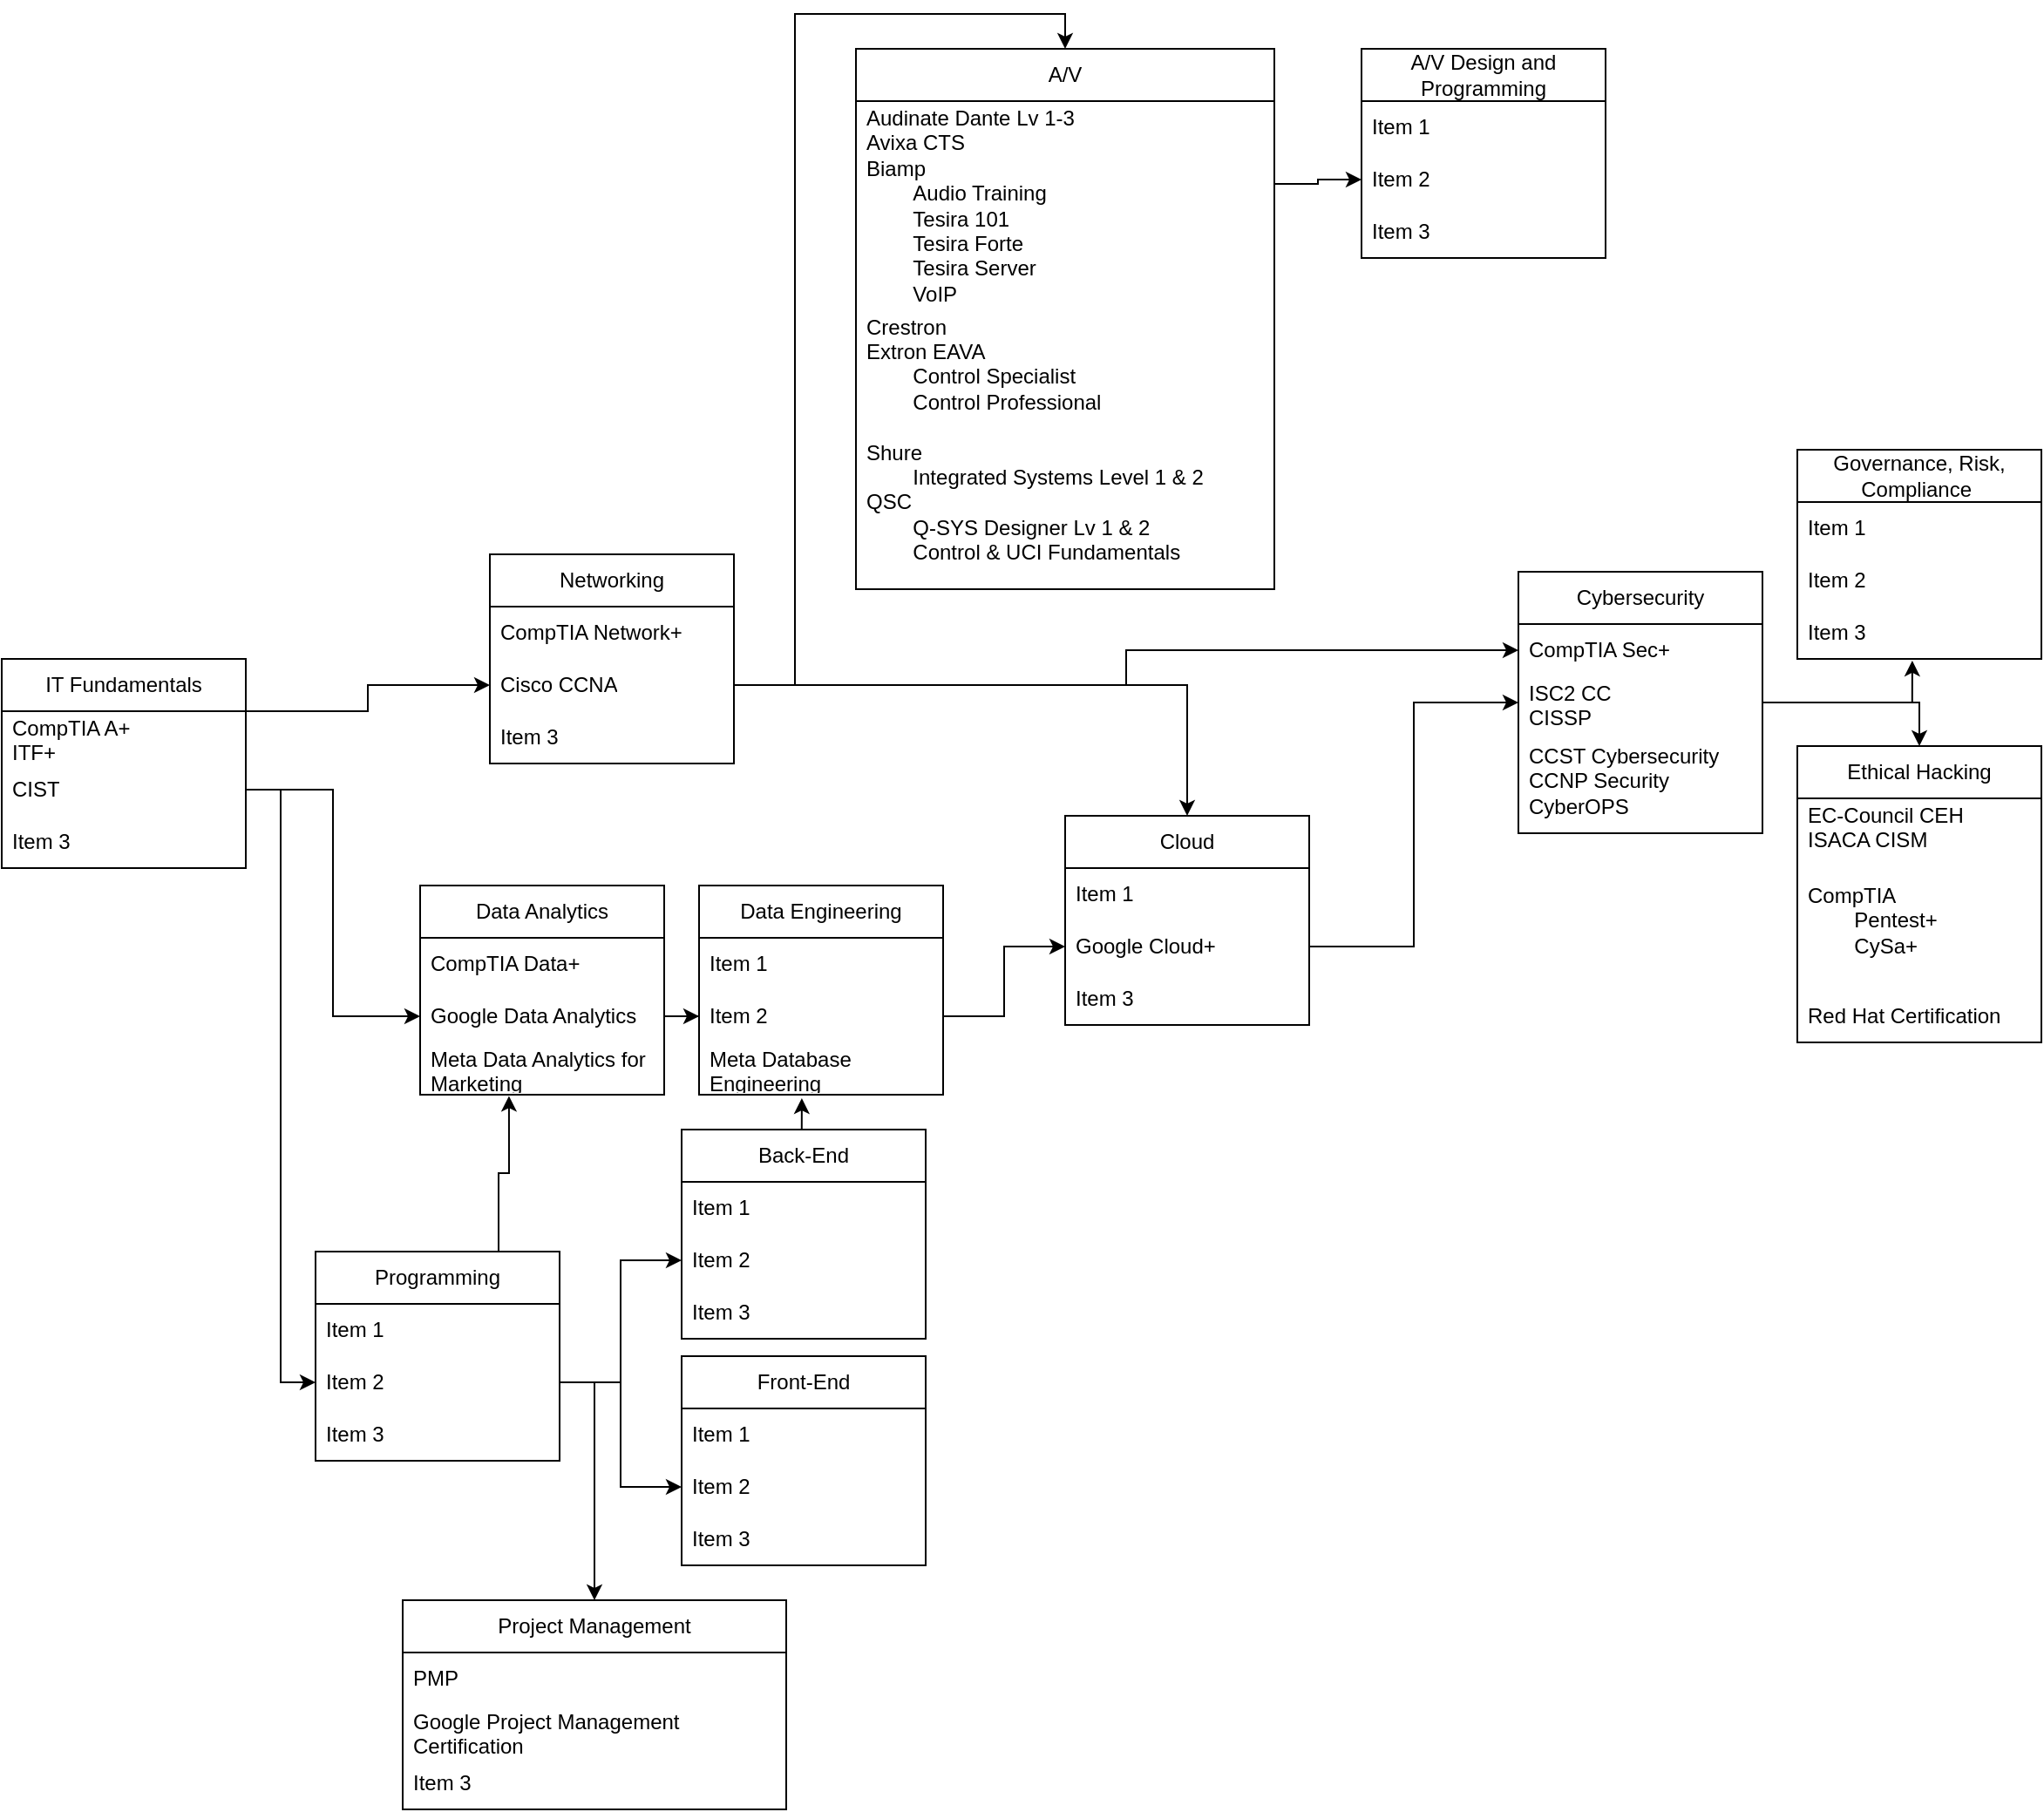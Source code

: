<mxfile version="22.1.18" type="github">
  <diagram name="Page-1" id="GIW788SQWkKkHtVMfm3c">
    <mxGraphModel dx="1414" dy="1641" grid="1" gridSize="10" guides="1" tooltips="1" connect="1" arrows="1" fold="1" page="1" pageScale="1" pageWidth="1600" pageHeight="900" math="0" shadow="0">
      <root>
        <mxCell id="0" />
        <mxCell id="1" parent="0" />
        <mxCell id="YjDq3IRZXlOiFe2AsfqP-10" style="edgeStyle=orthogonalEdgeStyle;rounded=0;orthogonalLoop=1;jettySize=auto;html=1;exitX=1;exitY=0.25;exitDx=0;exitDy=0;entryX=0;entryY=0.5;entryDx=0;entryDy=0;" parent="1" source="U64rbMpxMWpAdyeDeKGP-7" target="U64rbMpxMWpAdyeDeKGP-13" edge="1">
          <mxGeometry relative="1" as="geometry" />
        </mxCell>
        <mxCell id="U64rbMpxMWpAdyeDeKGP-7" value="IT Fundamentals" style="swimlane;fontStyle=0;childLayout=stackLayout;horizontal=1;startSize=30;horizontalStack=0;resizeParent=1;resizeParentMax=0;resizeLast=0;collapsible=1;marginBottom=0;whiteSpace=wrap;html=1;" parent="1" vertex="1">
          <mxGeometry x="20" y="360" width="140" height="120" as="geometry" />
        </mxCell>
        <mxCell id="U64rbMpxMWpAdyeDeKGP-8" value="CompTIA A+&lt;br&gt;ITF+" style="text;strokeColor=none;fillColor=none;align=left;verticalAlign=middle;spacingLeft=4;spacingRight=4;overflow=hidden;points=[[0,0.5],[1,0.5]];portConstraint=eastwest;rotatable=0;whiteSpace=wrap;html=1;" parent="U64rbMpxMWpAdyeDeKGP-7" vertex="1">
          <mxGeometry y="30" width="140" height="30" as="geometry" />
        </mxCell>
        <mxCell id="U64rbMpxMWpAdyeDeKGP-9" value="CIST" style="text;strokeColor=none;fillColor=none;align=left;verticalAlign=middle;spacingLeft=4;spacingRight=4;overflow=hidden;points=[[0,0.5],[1,0.5]];portConstraint=eastwest;rotatable=0;whiteSpace=wrap;html=1;" parent="U64rbMpxMWpAdyeDeKGP-7" vertex="1">
          <mxGeometry y="60" width="140" height="30" as="geometry" />
        </mxCell>
        <mxCell id="U64rbMpxMWpAdyeDeKGP-10" value="Item 3" style="text;strokeColor=none;fillColor=none;align=left;verticalAlign=middle;spacingLeft=4;spacingRight=4;overflow=hidden;points=[[0,0.5],[1,0.5]];portConstraint=eastwest;rotatable=0;whiteSpace=wrap;html=1;" parent="U64rbMpxMWpAdyeDeKGP-7" vertex="1">
          <mxGeometry y="90" width="140" height="30" as="geometry" />
        </mxCell>
        <mxCell id="U64rbMpxMWpAdyeDeKGP-11" value="Networking" style="swimlane;fontStyle=0;childLayout=stackLayout;horizontal=1;startSize=30;horizontalStack=0;resizeParent=1;resizeParentMax=0;resizeLast=0;collapsible=1;marginBottom=0;whiteSpace=wrap;html=1;" parent="1" vertex="1">
          <mxGeometry x="300" y="300" width="140" height="120" as="geometry" />
        </mxCell>
        <mxCell id="U64rbMpxMWpAdyeDeKGP-12" value="CompTIA Network+" style="text;strokeColor=none;fillColor=none;align=left;verticalAlign=middle;spacingLeft=4;spacingRight=4;overflow=hidden;points=[[0,0.5],[1,0.5]];portConstraint=eastwest;rotatable=0;whiteSpace=wrap;html=1;" parent="U64rbMpxMWpAdyeDeKGP-11" vertex="1">
          <mxGeometry y="30" width="140" height="30" as="geometry" />
        </mxCell>
        <mxCell id="U64rbMpxMWpAdyeDeKGP-13" value="Cisco CCNA" style="text;strokeColor=none;fillColor=none;align=left;verticalAlign=middle;spacingLeft=4;spacingRight=4;overflow=hidden;points=[[0,0.5],[1,0.5]];portConstraint=eastwest;rotatable=0;whiteSpace=wrap;html=1;" parent="U64rbMpxMWpAdyeDeKGP-11" vertex="1">
          <mxGeometry y="60" width="140" height="30" as="geometry" />
        </mxCell>
        <mxCell id="U64rbMpxMWpAdyeDeKGP-14" value="Item 3" style="text;strokeColor=none;fillColor=none;align=left;verticalAlign=middle;spacingLeft=4;spacingRight=4;overflow=hidden;points=[[0,0.5],[1,0.5]];portConstraint=eastwest;rotatable=0;whiteSpace=wrap;html=1;" parent="U64rbMpxMWpAdyeDeKGP-11" vertex="1">
          <mxGeometry y="90" width="140" height="30" as="geometry" />
        </mxCell>
        <mxCell id="U64rbMpxMWpAdyeDeKGP-15" value="Data Analytics" style="swimlane;fontStyle=0;childLayout=stackLayout;horizontal=1;startSize=30;horizontalStack=0;resizeParent=1;resizeParentMax=0;resizeLast=0;collapsible=1;marginBottom=0;whiteSpace=wrap;html=1;" parent="1" vertex="1">
          <mxGeometry x="260" y="490" width="140" height="120" as="geometry" />
        </mxCell>
        <mxCell id="U64rbMpxMWpAdyeDeKGP-16" value="CompTIA Data+" style="text;strokeColor=none;fillColor=none;align=left;verticalAlign=middle;spacingLeft=4;spacingRight=4;overflow=hidden;points=[[0,0.5],[1,0.5]];portConstraint=eastwest;rotatable=0;whiteSpace=wrap;html=1;" parent="U64rbMpxMWpAdyeDeKGP-15" vertex="1">
          <mxGeometry y="30" width="140" height="30" as="geometry" />
        </mxCell>
        <mxCell id="U64rbMpxMWpAdyeDeKGP-17" value="Google Data Analytics" style="text;strokeColor=none;fillColor=none;align=left;verticalAlign=middle;spacingLeft=4;spacingRight=4;overflow=hidden;points=[[0,0.5],[1,0.5]];portConstraint=eastwest;rotatable=0;whiteSpace=wrap;html=1;" parent="U64rbMpxMWpAdyeDeKGP-15" vertex="1">
          <mxGeometry y="60" width="140" height="30" as="geometry" />
        </mxCell>
        <mxCell id="U64rbMpxMWpAdyeDeKGP-18" value="Meta Data Analytics for Marketing" style="text;strokeColor=none;fillColor=none;align=left;verticalAlign=middle;spacingLeft=4;spacingRight=4;overflow=hidden;points=[[0,0.5],[1,0.5]];portConstraint=eastwest;rotatable=0;whiteSpace=wrap;html=1;" parent="U64rbMpxMWpAdyeDeKGP-15" vertex="1">
          <mxGeometry y="90" width="140" height="30" as="geometry" />
        </mxCell>
        <mxCell id="U64rbMpxMWpAdyeDeKGP-19" value="Programming" style="swimlane;fontStyle=0;childLayout=stackLayout;horizontal=1;startSize=30;horizontalStack=0;resizeParent=1;resizeParentMax=0;resizeLast=0;collapsible=1;marginBottom=0;whiteSpace=wrap;html=1;" parent="1" vertex="1">
          <mxGeometry x="200" y="700" width="140" height="120" as="geometry" />
        </mxCell>
        <mxCell id="U64rbMpxMWpAdyeDeKGP-20" value="Item 1" style="text;strokeColor=none;fillColor=none;align=left;verticalAlign=middle;spacingLeft=4;spacingRight=4;overflow=hidden;points=[[0,0.5],[1,0.5]];portConstraint=eastwest;rotatable=0;whiteSpace=wrap;html=1;" parent="U64rbMpxMWpAdyeDeKGP-19" vertex="1">
          <mxGeometry y="30" width="140" height="30" as="geometry" />
        </mxCell>
        <mxCell id="U64rbMpxMWpAdyeDeKGP-21" value="Item 2" style="text;strokeColor=none;fillColor=none;align=left;verticalAlign=middle;spacingLeft=4;spacingRight=4;overflow=hidden;points=[[0,0.5],[1,0.5]];portConstraint=eastwest;rotatable=0;whiteSpace=wrap;html=1;" parent="U64rbMpxMWpAdyeDeKGP-19" vertex="1">
          <mxGeometry y="60" width="140" height="30" as="geometry" />
        </mxCell>
        <mxCell id="U64rbMpxMWpAdyeDeKGP-22" value="Item 3" style="text;strokeColor=none;fillColor=none;align=left;verticalAlign=middle;spacingLeft=4;spacingRight=4;overflow=hidden;points=[[0,0.5],[1,0.5]];portConstraint=eastwest;rotatable=0;whiteSpace=wrap;html=1;" parent="U64rbMpxMWpAdyeDeKGP-19" vertex="1">
          <mxGeometry y="90" width="140" height="30" as="geometry" />
        </mxCell>
        <mxCell id="U64rbMpxMWpAdyeDeKGP-23" value="Ethical Hacking" style="swimlane;fontStyle=0;childLayout=stackLayout;horizontal=1;startSize=30;horizontalStack=0;resizeParent=1;resizeParentMax=0;resizeLast=0;collapsible=1;marginBottom=0;whiteSpace=wrap;html=1;" parent="1" vertex="1">
          <mxGeometry x="1050" y="410" width="140" height="170" as="geometry" />
        </mxCell>
        <mxCell id="U64rbMpxMWpAdyeDeKGP-24" value="EC-Council CEH&lt;br&gt;ISACA CISM" style="text;strokeColor=none;fillColor=none;align=left;verticalAlign=middle;spacingLeft=4;spacingRight=4;overflow=hidden;points=[[0,0.5],[1,0.5]];portConstraint=eastwest;rotatable=0;whiteSpace=wrap;html=1;" parent="U64rbMpxMWpAdyeDeKGP-23" vertex="1">
          <mxGeometry y="30" width="140" height="30" as="geometry" />
        </mxCell>
        <mxCell id="U64rbMpxMWpAdyeDeKGP-25" value="CompTIA &lt;br&gt;&lt;span style=&quot;white-space: pre;&quot;&gt;&#x9;&lt;/span&gt;Pentest+&lt;br&gt;&lt;span style=&quot;white-space: pre;&quot;&gt;&#x9;&lt;/span&gt;CySa+" style="text;strokeColor=none;fillColor=none;align=left;verticalAlign=middle;spacingLeft=4;spacingRight=4;overflow=hidden;points=[[0,0.5],[1,0.5]];portConstraint=eastwest;rotatable=0;whiteSpace=wrap;html=1;" parent="U64rbMpxMWpAdyeDeKGP-23" vertex="1">
          <mxGeometry y="60" width="140" height="80" as="geometry" />
        </mxCell>
        <mxCell id="U64rbMpxMWpAdyeDeKGP-26" value="Red Hat Certification" style="text;strokeColor=none;fillColor=none;align=left;verticalAlign=middle;spacingLeft=4;spacingRight=4;overflow=hidden;points=[[0,0.5],[1,0.5]];portConstraint=eastwest;rotatable=0;whiteSpace=wrap;html=1;" parent="U64rbMpxMWpAdyeDeKGP-23" vertex="1">
          <mxGeometry y="140" width="140" height="30" as="geometry" />
        </mxCell>
        <mxCell id="U64rbMpxMWpAdyeDeKGP-27" value="Cybersecurity" style="swimlane;fontStyle=0;childLayout=stackLayout;horizontal=1;startSize=30;horizontalStack=0;resizeParent=1;resizeParentMax=0;resizeLast=0;collapsible=1;marginBottom=0;whiteSpace=wrap;html=1;" parent="1" vertex="1">
          <mxGeometry x="890" y="310" width="140" height="150" as="geometry" />
        </mxCell>
        <mxCell id="U64rbMpxMWpAdyeDeKGP-28" value="CompTIA Sec+" style="text;strokeColor=none;fillColor=none;align=left;verticalAlign=middle;spacingLeft=4;spacingRight=4;overflow=hidden;points=[[0,0.5],[1,0.5]];portConstraint=eastwest;rotatable=0;whiteSpace=wrap;html=1;" parent="U64rbMpxMWpAdyeDeKGP-27" vertex="1">
          <mxGeometry y="30" width="140" height="30" as="geometry" />
        </mxCell>
        <mxCell id="U64rbMpxMWpAdyeDeKGP-29" value="ISC2 CC&lt;br&gt;CISSP" style="text;strokeColor=none;fillColor=none;align=left;verticalAlign=middle;spacingLeft=4;spacingRight=4;overflow=hidden;points=[[0,0.5],[1,0.5]];portConstraint=eastwest;rotatable=0;whiteSpace=wrap;html=1;" parent="U64rbMpxMWpAdyeDeKGP-27" vertex="1">
          <mxGeometry y="60" width="140" height="30" as="geometry" />
        </mxCell>
        <mxCell id="U64rbMpxMWpAdyeDeKGP-30" value="CCST Cybersecurity&lt;br&gt;CCNP Security&lt;br&gt;CyberOPS" style="text;strokeColor=none;fillColor=none;align=left;verticalAlign=middle;spacingLeft=4;spacingRight=4;overflow=hidden;points=[[0,0.5],[1,0.5]];portConstraint=eastwest;rotatable=0;whiteSpace=wrap;html=1;" parent="U64rbMpxMWpAdyeDeKGP-27" vertex="1">
          <mxGeometry y="90" width="140" height="60" as="geometry" />
        </mxCell>
        <mxCell id="U64rbMpxMWpAdyeDeKGP-31" value="Governance, Risk, Compliance&amp;nbsp;" style="swimlane;fontStyle=0;childLayout=stackLayout;horizontal=1;startSize=30;horizontalStack=0;resizeParent=1;resizeParentMax=0;resizeLast=0;collapsible=1;marginBottom=0;whiteSpace=wrap;html=1;" parent="1" vertex="1">
          <mxGeometry x="1050" y="240" width="140" height="120" as="geometry" />
        </mxCell>
        <mxCell id="U64rbMpxMWpAdyeDeKGP-32" value="Item 1" style="text;strokeColor=none;fillColor=none;align=left;verticalAlign=middle;spacingLeft=4;spacingRight=4;overflow=hidden;points=[[0,0.5],[1,0.5]];portConstraint=eastwest;rotatable=0;whiteSpace=wrap;html=1;" parent="U64rbMpxMWpAdyeDeKGP-31" vertex="1">
          <mxGeometry y="30" width="140" height="30" as="geometry" />
        </mxCell>
        <mxCell id="U64rbMpxMWpAdyeDeKGP-33" value="Item 2" style="text;strokeColor=none;fillColor=none;align=left;verticalAlign=middle;spacingLeft=4;spacingRight=4;overflow=hidden;points=[[0,0.5],[1,0.5]];portConstraint=eastwest;rotatable=0;whiteSpace=wrap;html=1;" parent="U64rbMpxMWpAdyeDeKGP-31" vertex="1">
          <mxGeometry y="60" width="140" height="30" as="geometry" />
        </mxCell>
        <mxCell id="U64rbMpxMWpAdyeDeKGP-34" value="Item 3" style="text;strokeColor=none;fillColor=none;align=left;verticalAlign=middle;spacingLeft=4;spacingRight=4;overflow=hidden;points=[[0,0.5],[1,0.5]];portConstraint=eastwest;rotatable=0;whiteSpace=wrap;html=1;" parent="U64rbMpxMWpAdyeDeKGP-31" vertex="1">
          <mxGeometry y="90" width="140" height="30" as="geometry" />
        </mxCell>
        <mxCell id="U64rbMpxMWpAdyeDeKGP-35" value="Data Engineering" style="swimlane;fontStyle=0;childLayout=stackLayout;horizontal=1;startSize=30;horizontalStack=0;resizeParent=1;resizeParentMax=0;resizeLast=0;collapsible=1;marginBottom=0;whiteSpace=wrap;html=1;" parent="1" vertex="1">
          <mxGeometry x="420" y="490" width="140" height="120" as="geometry" />
        </mxCell>
        <mxCell id="U64rbMpxMWpAdyeDeKGP-36" value="Item 1" style="text;strokeColor=none;fillColor=none;align=left;verticalAlign=middle;spacingLeft=4;spacingRight=4;overflow=hidden;points=[[0,0.5],[1,0.5]];portConstraint=eastwest;rotatable=0;whiteSpace=wrap;html=1;" parent="U64rbMpxMWpAdyeDeKGP-35" vertex="1">
          <mxGeometry y="30" width="140" height="30" as="geometry" />
        </mxCell>
        <mxCell id="U64rbMpxMWpAdyeDeKGP-37" value="Item 2" style="text;strokeColor=none;fillColor=none;align=left;verticalAlign=middle;spacingLeft=4;spacingRight=4;overflow=hidden;points=[[0,0.5],[1,0.5]];portConstraint=eastwest;rotatable=0;whiteSpace=wrap;html=1;" parent="U64rbMpxMWpAdyeDeKGP-35" vertex="1">
          <mxGeometry y="60" width="140" height="30" as="geometry" />
        </mxCell>
        <mxCell id="U64rbMpxMWpAdyeDeKGP-38" value="Meta Database Engineering" style="text;strokeColor=none;fillColor=none;align=left;verticalAlign=middle;spacingLeft=4;spacingRight=4;overflow=hidden;points=[[0,0.5],[1,0.5]];portConstraint=eastwest;rotatable=0;whiteSpace=wrap;html=1;" parent="U64rbMpxMWpAdyeDeKGP-35" vertex="1">
          <mxGeometry y="90" width="140" height="30" as="geometry" />
        </mxCell>
        <mxCell id="YjDq3IRZXlOiFe2AsfqP-4" style="edgeStyle=orthogonalEdgeStyle;rounded=0;orthogonalLoop=1;jettySize=auto;html=1;exitX=1;exitY=0.25;exitDx=0;exitDy=0;entryX=0;entryY=0.5;entryDx=0;entryDy=0;" parent="1" source="U64rbMpxMWpAdyeDeKGP-39" target="U64rbMpxMWpAdyeDeKGP-53" edge="1">
          <mxGeometry relative="1" as="geometry" />
        </mxCell>
        <mxCell id="U64rbMpxMWpAdyeDeKGP-39" value="A/V" style="swimlane;fontStyle=0;childLayout=stackLayout;horizontal=1;startSize=30;horizontalStack=0;resizeParent=1;resizeParentMax=0;resizeLast=0;collapsible=1;marginBottom=0;whiteSpace=wrap;html=1;" parent="1" vertex="1">
          <mxGeometry x="510" y="10" width="240" height="310" as="geometry" />
        </mxCell>
        <mxCell id="U64rbMpxMWpAdyeDeKGP-40" value="Audinate Dante Lv 1-3&lt;br&gt;Avixa CTS&lt;br&gt;Biamp &lt;br&gt;&lt;span style=&quot;white-space: pre;&quot;&gt;&#x9;&lt;/span&gt;Audio Training&lt;br&gt;&lt;span style=&quot;white-space: pre;&quot;&gt;&#x9;&lt;/span&gt;Tesira 101&lt;br&gt;&lt;span style=&quot;white-space: pre;&quot;&gt;&#x9;&lt;/span&gt;Tesira Forte&lt;br&gt;&lt;span style=&quot;white-space: pre;&quot;&gt;&#x9;&lt;/span&gt;Tesira Server&lt;br&gt;&lt;span style=&quot;white-space: pre;&quot;&gt;&#x9;&lt;/span&gt;VoIP" style="text;strokeColor=none;fillColor=none;align=left;verticalAlign=middle;spacingLeft=4;spacingRight=4;overflow=hidden;points=[[0,0.5],[1,0.5]];portConstraint=eastwest;rotatable=0;whiteSpace=wrap;html=1;" parent="U64rbMpxMWpAdyeDeKGP-39" vertex="1">
          <mxGeometry y="30" width="240" height="120" as="geometry" />
        </mxCell>
        <mxCell id="U64rbMpxMWpAdyeDeKGP-41" value="Crestron&lt;br&gt;Extron EAVA&lt;br&gt;&lt;span style=&quot;white-space: pre;&quot;&gt;&#x9;&lt;/span&gt;Control Specialist&lt;br&gt;&lt;span style=&quot;white-space: pre;&quot;&gt;&#x9;&lt;/span&gt;Control Professional&lt;br&gt;Legrand" style="text;strokeColor=none;fillColor=none;align=left;verticalAlign=middle;spacingLeft=4;spacingRight=4;overflow=hidden;points=[[0,0.5],[1,0.5]];portConstraint=eastwest;rotatable=0;whiteSpace=wrap;html=1;" parent="U64rbMpxMWpAdyeDeKGP-39" vertex="1">
          <mxGeometry y="150" width="240" height="60" as="geometry" />
        </mxCell>
        <mxCell id="U64rbMpxMWpAdyeDeKGP-42" value="Shure &lt;br&gt;&lt;span style=&quot;white-space: pre;&quot;&gt;&#x9;&lt;/span&gt;Integrated Systems Level 1 &amp;amp; 2&lt;br&gt;QSC&lt;br&gt;&lt;span style=&quot;white-space: pre;&quot;&gt;&#x9;&lt;/span&gt;Q-SYS Designer Lv 1 &amp;amp; 2&lt;br&gt;&lt;span style=&quot;white-space: pre;&quot;&gt;&#x9;&lt;/span&gt;Control &amp;amp; UCI Fundamentals" style="text;strokeColor=none;fillColor=none;align=left;verticalAlign=middle;spacingLeft=4;spacingRight=4;overflow=hidden;points=[[0,0.5],[1,0.5]];portConstraint=eastwest;rotatable=0;whiteSpace=wrap;html=1;" parent="U64rbMpxMWpAdyeDeKGP-39" vertex="1">
          <mxGeometry y="210" width="240" height="100" as="geometry" />
        </mxCell>
        <mxCell id="U64rbMpxMWpAdyeDeKGP-43" value="Front-End" style="swimlane;fontStyle=0;childLayout=stackLayout;horizontal=1;startSize=30;horizontalStack=0;resizeParent=1;resizeParentMax=0;resizeLast=0;collapsible=1;marginBottom=0;whiteSpace=wrap;html=1;" parent="1" vertex="1">
          <mxGeometry x="410" y="760" width="140" height="120" as="geometry" />
        </mxCell>
        <mxCell id="U64rbMpxMWpAdyeDeKGP-44" value="Item 1" style="text;strokeColor=none;fillColor=none;align=left;verticalAlign=middle;spacingLeft=4;spacingRight=4;overflow=hidden;points=[[0,0.5],[1,0.5]];portConstraint=eastwest;rotatable=0;whiteSpace=wrap;html=1;" parent="U64rbMpxMWpAdyeDeKGP-43" vertex="1">
          <mxGeometry y="30" width="140" height="30" as="geometry" />
        </mxCell>
        <mxCell id="U64rbMpxMWpAdyeDeKGP-45" value="Item 2" style="text;strokeColor=none;fillColor=none;align=left;verticalAlign=middle;spacingLeft=4;spacingRight=4;overflow=hidden;points=[[0,0.5],[1,0.5]];portConstraint=eastwest;rotatable=0;whiteSpace=wrap;html=1;" parent="U64rbMpxMWpAdyeDeKGP-43" vertex="1">
          <mxGeometry y="60" width="140" height="30" as="geometry" />
        </mxCell>
        <mxCell id="U64rbMpxMWpAdyeDeKGP-46" value="Item 3" style="text;strokeColor=none;fillColor=none;align=left;verticalAlign=middle;spacingLeft=4;spacingRight=4;overflow=hidden;points=[[0,0.5],[1,0.5]];portConstraint=eastwest;rotatable=0;whiteSpace=wrap;html=1;" parent="U64rbMpxMWpAdyeDeKGP-43" vertex="1">
          <mxGeometry y="90" width="140" height="30" as="geometry" />
        </mxCell>
        <mxCell id="U64rbMpxMWpAdyeDeKGP-47" value="Back-End" style="swimlane;fontStyle=0;childLayout=stackLayout;horizontal=1;startSize=30;horizontalStack=0;resizeParent=1;resizeParentMax=0;resizeLast=0;collapsible=1;marginBottom=0;whiteSpace=wrap;html=1;" parent="1" vertex="1">
          <mxGeometry x="410" y="630" width="140" height="120" as="geometry" />
        </mxCell>
        <mxCell id="U64rbMpxMWpAdyeDeKGP-48" value="Item 1" style="text;strokeColor=none;fillColor=none;align=left;verticalAlign=middle;spacingLeft=4;spacingRight=4;overflow=hidden;points=[[0,0.5],[1,0.5]];portConstraint=eastwest;rotatable=0;whiteSpace=wrap;html=1;" parent="U64rbMpxMWpAdyeDeKGP-47" vertex="1">
          <mxGeometry y="30" width="140" height="30" as="geometry" />
        </mxCell>
        <mxCell id="U64rbMpxMWpAdyeDeKGP-49" value="Item 2" style="text;strokeColor=none;fillColor=none;align=left;verticalAlign=middle;spacingLeft=4;spacingRight=4;overflow=hidden;points=[[0,0.5],[1,0.5]];portConstraint=eastwest;rotatable=0;whiteSpace=wrap;html=1;" parent="U64rbMpxMWpAdyeDeKGP-47" vertex="1">
          <mxGeometry y="60" width="140" height="30" as="geometry" />
        </mxCell>
        <mxCell id="U64rbMpxMWpAdyeDeKGP-50" value="Item 3" style="text;strokeColor=none;fillColor=none;align=left;verticalAlign=middle;spacingLeft=4;spacingRight=4;overflow=hidden;points=[[0,0.5],[1,0.5]];portConstraint=eastwest;rotatable=0;whiteSpace=wrap;html=1;" parent="U64rbMpxMWpAdyeDeKGP-47" vertex="1">
          <mxGeometry y="90" width="140" height="30" as="geometry" />
        </mxCell>
        <mxCell id="U64rbMpxMWpAdyeDeKGP-51" value="A/V Design and Programming" style="swimlane;fontStyle=0;childLayout=stackLayout;horizontal=1;startSize=30;horizontalStack=0;resizeParent=1;resizeParentMax=0;resizeLast=0;collapsible=1;marginBottom=0;whiteSpace=wrap;html=1;" parent="1" vertex="1">
          <mxGeometry x="800" y="10" width="140" height="120" as="geometry" />
        </mxCell>
        <mxCell id="U64rbMpxMWpAdyeDeKGP-52" value="Item 1" style="text;strokeColor=none;fillColor=none;align=left;verticalAlign=middle;spacingLeft=4;spacingRight=4;overflow=hidden;points=[[0,0.5],[1,0.5]];portConstraint=eastwest;rotatable=0;whiteSpace=wrap;html=1;" parent="U64rbMpxMWpAdyeDeKGP-51" vertex="1">
          <mxGeometry y="30" width="140" height="30" as="geometry" />
        </mxCell>
        <mxCell id="U64rbMpxMWpAdyeDeKGP-53" value="Item 2" style="text;strokeColor=none;fillColor=none;align=left;verticalAlign=middle;spacingLeft=4;spacingRight=4;overflow=hidden;points=[[0,0.5],[1,0.5]];portConstraint=eastwest;rotatable=0;whiteSpace=wrap;html=1;" parent="U64rbMpxMWpAdyeDeKGP-51" vertex="1">
          <mxGeometry y="60" width="140" height="30" as="geometry" />
        </mxCell>
        <mxCell id="U64rbMpxMWpAdyeDeKGP-54" value="Item 3" style="text;strokeColor=none;fillColor=none;align=left;verticalAlign=middle;spacingLeft=4;spacingRight=4;overflow=hidden;points=[[0,0.5],[1,0.5]];portConstraint=eastwest;rotatable=0;whiteSpace=wrap;html=1;" parent="U64rbMpxMWpAdyeDeKGP-51" vertex="1">
          <mxGeometry y="90" width="140" height="30" as="geometry" />
        </mxCell>
        <mxCell id="YjDq3IRZXlOiFe2AsfqP-3" style="edgeStyle=orthogonalEdgeStyle;rounded=0;orthogonalLoop=1;jettySize=auto;html=1;exitX=1;exitY=0.5;exitDx=0;exitDy=0;entryX=0.5;entryY=0;entryDx=0;entryDy=0;" parent="1" source="U64rbMpxMWpAdyeDeKGP-13" target="U64rbMpxMWpAdyeDeKGP-39" edge="1">
          <mxGeometry relative="1" as="geometry" />
        </mxCell>
        <mxCell id="YjDq3IRZXlOiFe2AsfqP-5" style="edgeStyle=orthogonalEdgeStyle;rounded=0;orthogonalLoop=1;jettySize=auto;html=1;exitX=1;exitY=0.5;exitDx=0;exitDy=0;entryX=0.471;entryY=1.033;entryDx=0;entryDy=0;entryPerimeter=0;" parent="1" source="U64rbMpxMWpAdyeDeKGP-29" target="U64rbMpxMWpAdyeDeKGP-34" edge="1">
          <mxGeometry relative="1" as="geometry" />
        </mxCell>
        <mxCell id="YjDq3IRZXlOiFe2AsfqP-6" style="edgeStyle=orthogonalEdgeStyle;rounded=0;orthogonalLoop=1;jettySize=auto;html=1;exitX=1;exitY=0.5;exitDx=0;exitDy=0;entryX=0.5;entryY=0;entryDx=0;entryDy=0;" parent="1" source="U64rbMpxMWpAdyeDeKGP-29" target="U64rbMpxMWpAdyeDeKGP-23" edge="1">
          <mxGeometry relative="1" as="geometry" />
        </mxCell>
        <mxCell id="YjDq3IRZXlOiFe2AsfqP-7" style="edgeStyle=orthogonalEdgeStyle;rounded=0;orthogonalLoop=1;jettySize=auto;html=1;exitX=1;exitY=0.5;exitDx=0;exitDy=0;entryX=0;entryY=0.5;entryDx=0;entryDy=0;" parent="1" source="U64rbMpxMWpAdyeDeKGP-9" target="U64rbMpxMWpAdyeDeKGP-17" edge="1">
          <mxGeometry relative="1" as="geometry" />
        </mxCell>
        <mxCell id="YjDq3IRZXlOiFe2AsfqP-8" style="edgeStyle=orthogonalEdgeStyle;rounded=0;orthogonalLoop=1;jettySize=auto;html=1;exitX=1;exitY=0.5;exitDx=0;exitDy=0;entryX=0;entryY=0.5;entryDx=0;entryDy=0;" parent="1" source="U64rbMpxMWpAdyeDeKGP-9" target="U64rbMpxMWpAdyeDeKGP-21" edge="1">
          <mxGeometry relative="1" as="geometry" />
        </mxCell>
        <mxCell id="YjDq3IRZXlOiFe2AsfqP-9" style="edgeStyle=orthogonalEdgeStyle;rounded=0;orthogonalLoop=1;jettySize=auto;html=1;exitX=0.5;exitY=0;exitDx=0;exitDy=0;entryX=0.421;entryY=1.067;entryDx=0;entryDy=0;entryPerimeter=0;" parent="1" source="U64rbMpxMWpAdyeDeKGP-47" target="U64rbMpxMWpAdyeDeKGP-38" edge="1">
          <mxGeometry relative="1" as="geometry" />
        </mxCell>
        <mxCell id="YjDq3IRZXlOiFe2AsfqP-11" style="edgeStyle=orthogonalEdgeStyle;rounded=0;orthogonalLoop=1;jettySize=auto;html=1;exitX=1;exitY=0.5;exitDx=0;exitDy=0;entryX=0;entryY=0.5;entryDx=0;entryDy=0;" parent="1" source="U64rbMpxMWpAdyeDeKGP-13" target="U64rbMpxMWpAdyeDeKGP-28" edge="1">
          <mxGeometry relative="1" as="geometry" />
        </mxCell>
        <mxCell id="YjDq3IRZXlOiFe2AsfqP-12" value="Project Management" style="swimlane;fontStyle=0;childLayout=stackLayout;horizontal=1;startSize=30;horizontalStack=0;resizeParent=1;resizeParentMax=0;resizeLast=0;collapsible=1;marginBottom=0;whiteSpace=wrap;html=1;" parent="1" vertex="1">
          <mxGeometry x="250" y="900" width="220" height="120" as="geometry" />
        </mxCell>
        <mxCell id="YjDq3IRZXlOiFe2AsfqP-13" value="PMP" style="text;strokeColor=none;fillColor=none;align=left;verticalAlign=middle;spacingLeft=4;spacingRight=4;overflow=hidden;points=[[0,0.5],[1,0.5]];portConstraint=eastwest;rotatable=0;whiteSpace=wrap;html=1;" parent="YjDq3IRZXlOiFe2AsfqP-12" vertex="1">
          <mxGeometry y="30" width="220" height="30" as="geometry" />
        </mxCell>
        <mxCell id="YjDq3IRZXlOiFe2AsfqP-14" value="Google Project Management Certification" style="text;strokeColor=none;fillColor=none;align=left;verticalAlign=middle;spacingLeft=4;spacingRight=4;overflow=hidden;points=[[0,0.5],[1,0.5]];portConstraint=eastwest;rotatable=0;whiteSpace=wrap;html=1;" parent="YjDq3IRZXlOiFe2AsfqP-12" vertex="1">
          <mxGeometry y="60" width="220" height="30" as="geometry" />
        </mxCell>
        <mxCell id="YjDq3IRZXlOiFe2AsfqP-15" value="Item 3" style="text;strokeColor=none;fillColor=none;align=left;verticalAlign=middle;spacingLeft=4;spacingRight=4;overflow=hidden;points=[[0,0.5],[1,0.5]];portConstraint=eastwest;rotatable=0;whiteSpace=wrap;html=1;" parent="YjDq3IRZXlOiFe2AsfqP-12" vertex="1">
          <mxGeometry y="90" width="220" height="30" as="geometry" />
        </mxCell>
        <mxCell id="UDf-HsmCtF7VT-xK_fPR-1" value="Cloud" style="swimlane;fontStyle=0;childLayout=stackLayout;horizontal=1;startSize=30;horizontalStack=0;resizeParent=1;resizeParentMax=0;resizeLast=0;collapsible=1;marginBottom=0;whiteSpace=wrap;html=1;" vertex="1" parent="1">
          <mxGeometry x="630" y="450" width="140" height="120" as="geometry" />
        </mxCell>
        <mxCell id="UDf-HsmCtF7VT-xK_fPR-2" value="Item 1" style="text;strokeColor=none;fillColor=none;align=left;verticalAlign=middle;spacingLeft=4;spacingRight=4;overflow=hidden;points=[[0,0.5],[1,0.5]];portConstraint=eastwest;rotatable=0;whiteSpace=wrap;html=1;" vertex="1" parent="UDf-HsmCtF7VT-xK_fPR-1">
          <mxGeometry y="30" width="140" height="30" as="geometry" />
        </mxCell>
        <mxCell id="UDf-HsmCtF7VT-xK_fPR-3" value="Google Cloud+" style="text;strokeColor=none;fillColor=none;align=left;verticalAlign=middle;spacingLeft=4;spacingRight=4;overflow=hidden;points=[[0,0.5],[1,0.5]];portConstraint=eastwest;rotatable=0;whiteSpace=wrap;html=1;" vertex="1" parent="UDf-HsmCtF7VT-xK_fPR-1">
          <mxGeometry y="60" width="140" height="30" as="geometry" />
        </mxCell>
        <mxCell id="UDf-HsmCtF7VT-xK_fPR-4" value="Item 3" style="text;strokeColor=none;fillColor=none;align=left;verticalAlign=middle;spacingLeft=4;spacingRight=4;overflow=hidden;points=[[0,0.5],[1,0.5]];portConstraint=eastwest;rotatable=0;whiteSpace=wrap;html=1;" vertex="1" parent="UDf-HsmCtF7VT-xK_fPR-1">
          <mxGeometry y="90" width="140" height="30" as="geometry" />
        </mxCell>
        <mxCell id="UDf-HsmCtF7VT-xK_fPR-5" style="edgeStyle=orthogonalEdgeStyle;rounded=0;orthogonalLoop=1;jettySize=auto;html=1;exitX=1;exitY=0.5;exitDx=0;exitDy=0;entryX=0.5;entryY=0;entryDx=0;entryDy=0;" edge="1" parent="1" source="U64rbMpxMWpAdyeDeKGP-13" target="UDf-HsmCtF7VT-xK_fPR-1">
          <mxGeometry relative="1" as="geometry" />
        </mxCell>
        <mxCell id="UDf-HsmCtF7VT-xK_fPR-6" style="edgeStyle=orthogonalEdgeStyle;rounded=0;orthogonalLoop=1;jettySize=auto;html=1;exitX=1;exitY=0.5;exitDx=0;exitDy=0;entryX=0;entryY=0.5;entryDx=0;entryDy=0;" edge="1" parent="1" source="UDf-HsmCtF7VT-xK_fPR-3" target="U64rbMpxMWpAdyeDeKGP-29">
          <mxGeometry relative="1" as="geometry" />
        </mxCell>
        <mxCell id="UDf-HsmCtF7VT-xK_fPR-7" style="edgeStyle=orthogonalEdgeStyle;rounded=0;orthogonalLoop=1;jettySize=auto;html=1;exitX=1;exitY=0.5;exitDx=0;exitDy=0;entryX=0;entryY=0.5;entryDx=0;entryDy=0;" edge="1" parent="1" source="U64rbMpxMWpAdyeDeKGP-37" target="UDf-HsmCtF7VT-xK_fPR-3">
          <mxGeometry relative="1" as="geometry" />
        </mxCell>
        <mxCell id="UDf-HsmCtF7VT-xK_fPR-8" style="edgeStyle=orthogonalEdgeStyle;rounded=0;orthogonalLoop=1;jettySize=auto;html=1;exitX=1;exitY=0.5;exitDx=0;exitDy=0;" edge="1" parent="1" source="U64rbMpxMWpAdyeDeKGP-17" target="U64rbMpxMWpAdyeDeKGP-37">
          <mxGeometry relative="1" as="geometry" />
        </mxCell>
        <mxCell id="UDf-HsmCtF7VT-xK_fPR-9" style="edgeStyle=orthogonalEdgeStyle;rounded=0;orthogonalLoop=1;jettySize=auto;html=1;exitX=0.75;exitY=0;exitDx=0;exitDy=0;entryX=0.364;entryY=1.023;entryDx=0;entryDy=0;entryPerimeter=0;" edge="1" parent="1" source="U64rbMpxMWpAdyeDeKGP-19" target="U64rbMpxMWpAdyeDeKGP-18">
          <mxGeometry relative="1" as="geometry" />
        </mxCell>
        <mxCell id="UDf-HsmCtF7VT-xK_fPR-10" style="edgeStyle=orthogonalEdgeStyle;rounded=0;orthogonalLoop=1;jettySize=auto;html=1;exitX=1;exitY=0.5;exitDx=0;exitDy=0;entryX=0;entryY=0.5;entryDx=0;entryDy=0;" edge="1" parent="1" source="U64rbMpxMWpAdyeDeKGP-21" target="U64rbMpxMWpAdyeDeKGP-49">
          <mxGeometry relative="1" as="geometry" />
        </mxCell>
        <mxCell id="UDf-HsmCtF7VT-xK_fPR-11" style="edgeStyle=orthogonalEdgeStyle;rounded=0;orthogonalLoop=1;jettySize=auto;html=1;exitX=1;exitY=0.5;exitDx=0;exitDy=0;entryX=0;entryY=0.5;entryDx=0;entryDy=0;" edge="1" parent="1" source="U64rbMpxMWpAdyeDeKGP-21" target="U64rbMpxMWpAdyeDeKGP-45">
          <mxGeometry relative="1" as="geometry" />
        </mxCell>
        <mxCell id="UDf-HsmCtF7VT-xK_fPR-13" style="edgeStyle=orthogonalEdgeStyle;rounded=0;orthogonalLoop=1;jettySize=auto;html=1;exitX=1;exitY=0.5;exitDx=0;exitDy=0;entryX=0.5;entryY=0;entryDx=0;entryDy=0;" edge="1" parent="1" source="U64rbMpxMWpAdyeDeKGP-21" target="YjDq3IRZXlOiFe2AsfqP-12">
          <mxGeometry relative="1" as="geometry" />
        </mxCell>
      </root>
    </mxGraphModel>
  </diagram>
</mxfile>
